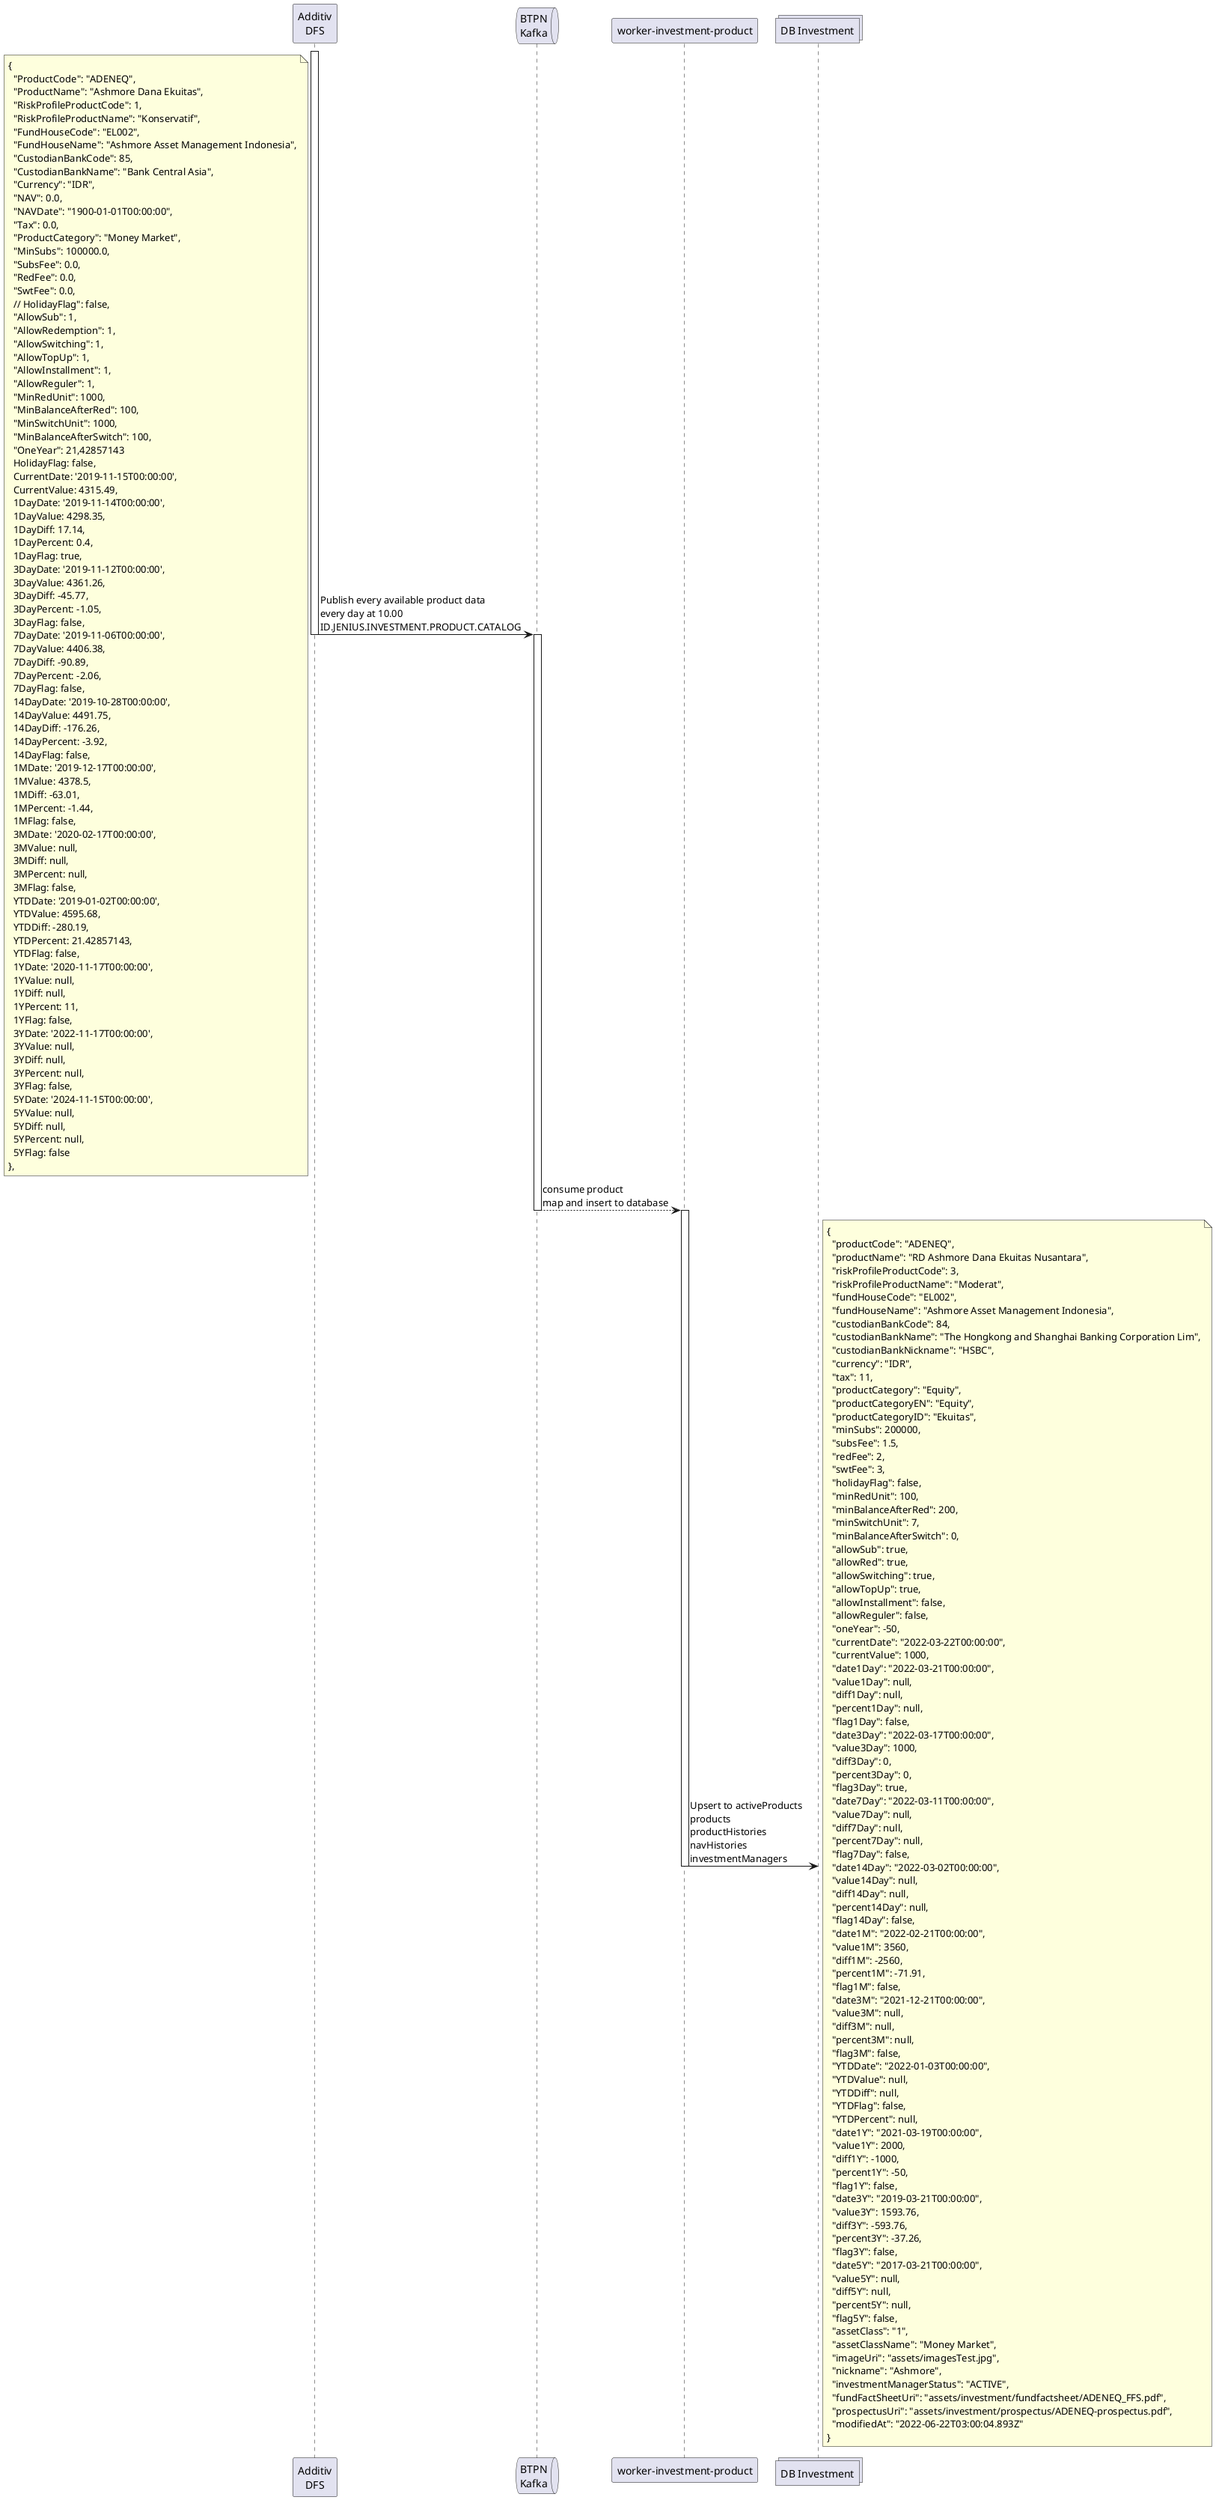@startuml products
participant "Additiv\nDFS" as dfs
queue "BTPN\nKafka" as kafka
participant "worker-investment-product" as ms
collections "DB Investment" as db

activate dfs
dfs -> kafka: Publish every available product data\nevery day at 10.00\nID.JENIUS.INVESTMENT.PRODUCT.CATALOG
note left
{
  "ProductCode": "ADENEQ",
  "ProductName": "Ashmore Dana Ekuitas",
  "RiskProfileProductCode": 1,
  "RiskProfileProductName": "Konservatif",
  "FundHouseCode": "EL002",
  "FundHouseName": "Ashmore Asset Management Indonesia",
  "CustodianBankCode": 85,
  "CustodianBankName": "Bank Central Asia",
  "Currency": "IDR",
  "NAV": 0.0,
  "NAVDate": "1900-01-01T00:00:00",
  "Tax": 0.0,
  "ProductCategory": "Money Market",
  "MinSubs": 100000.0,
  "SubsFee": 0.0,
  "RedFee": 0.0,
  "SwtFee": 0.0,
  // HolidayFlag": false,
  "AllowSub": 1,
  "AllowRedemption": 1,
  "AllowSwitching": 1,
  "AllowTopUp": 1,
  "AllowInstallment": 1,
  "AllowReguler": 1,
  "MinRedUnit": 1000,
  "MinBalanceAfterRed": 100,
  "MinSwitchUnit": 1000,
  "MinBalanceAfterSwitch": 100,
  "OneYear": 21,42857143
  HolidayFlag: false,
  CurrentDate: '2019-11-15T00:00:00',
  CurrentValue: 4315.49,
  1DayDate: '2019-11-14T00:00:00',
  1DayValue: 4298.35,
  1DayDiff: 17.14,
  1DayPercent: 0.4,
  1DayFlag: true,
  3DayDate: '2019-11-12T00:00:00',
  3DayValue: 4361.26,
  3DayDiff: -45.77,
  3DayPercent: -1.05,
  3DayFlag: false,
  7DayDate: '2019-11-06T00:00:00',
  7DayValue: 4406.38,
  7DayDiff: -90.89,
  7DayPercent: -2.06,
  7DayFlag: false,
  14DayDate: '2019-10-28T00:00:00',
  14DayValue: 4491.75,
  14DayDiff: -176.26,
  14DayPercent: -3.92,
  14DayFlag: false,
  1MDate: '2019-12-17T00:00:00',
  1MValue: 4378.5,
  1MDiff: -63.01,
  1MPercent: -1.44,
  1MFlag: false,
  3MDate: '2020-02-17T00:00:00',
  3MValue: null,
  3MDiff: null,
  3MPercent: null,
  3MFlag: false,
  YTDDate: '2019-01-02T00:00:00',
  YTDValue: 4595.68,
  YTDDiff: -280.19,
  YTDPercent: 21.42857143,
  YTDFlag: false,
  1YDate: '2020-11-17T00:00:00',
  1YValue: null,
  1YDiff: null,
  1YPercent: 11,
  1YFlag: false,
  3YDate: '2022-11-17T00:00:00',
  3YValue: null,
  3YDiff: null,
  3YPercent: null,
  3YFlag: false,
  5YDate: '2024-11-15T00:00:00',
  5YValue: null,
  5YDiff: null,
  5YPercent: null,
  5YFlag: false
},
end note
deactivate dfs
activate kafka
kafka --> ms: consume product\nmap and insert to database
deactivate kafka
activate ms
ms -> db: Upsert to activeProducts\nproducts\nproductHistories\nnavHistories\ninvestmentManagers
note right
{
  "productCode": "ADENEQ",
  "productName": "RD Ashmore Dana Ekuitas Nusantara",
  "riskProfileProductCode": 3,
  "riskProfileProductName": "Moderat",
  "fundHouseCode": "EL002",
  "fundHouseName": "Ashmore Asset Management Indonesia",
  "custodianBankCode": 84,
  "custodianBankName": "The Hongkong and Shanghai Banking Corporation Lim",
  "custodianBankNickname": "HSBC",
  "currency": "IDR",
  "tax": 11,
  "productCategory": "Equity",
  "productCategoryEN": "Equity",
  "productCategoryID": "Ekuitas",
  "minSubs": 200000,
  "subsFee": 1.5,
  "redFee": 2,
  "swtFee": 3,
  "holidayFlag": false,
  "minRedUnit": 100,
  "minBalanceAfterRed": 200,
  "minSwitchUnit": 7,
  "minBalanceAfterSwitch": 0,
  "allowSub": true,
  "allowRed": true,
  "allowSwitching": true,
  "allowTopUp": true,
  "allowInstallment": false,
  "allowReguler": false,
  "oneYear": -50,
  "currentDate": "2022-03-22T00:00:00",
  "currentValue": 1000,
  "date1Day": "2022-03-21T00:00:00",
  "value1Day": null,
  "diff1Day": null,
  "percent1Day": null,
  "flag1Day": false,
  "date3Day": "2022-03-17T00:00:00",
  "value3Day": 1000,
  "diff3Day": 0,
  "percent3Day": 0,
  "flag3Day": true,
  "date7Day": "2022-03-11T00:00:00",
  "value7Day": null,
  "diff7Day": null,
  "percent7Day": null,
  "flag7Day": false,
  "date14Day": "2022-03-02T00:00:00",
  "value14Day": null,
  "diff14Day": null,
  "percent14Day": null,
  "flag14Day": false,
  "date1M": "2022-02-21T00:00:00",
  "value1M": 3560,
  "diff1M": -2560,
  "percent1M": -71.91,
  "flag1M": false,
  "date3M": "2021-12-21T00:00:00",
  "value3M": null,
  "diff3M": null,
  "percent3M": null,
  "flag3M": false,
  "YTDDate": "2022-01-03T00:00:00",
  "YTDValue": null,
  "YTDDiff": null,
  "YTDFlag": false,
  "YTDPercent": null,
  "date1Y": "2021-03-19T00:00:00",
  "value1Y": 2000,
  "diff1Y": -1000,
  "percent1Y": -50,
  "flag1Y": false,
  "date3Y": "2019-03-21T00:00:00",
  "value3Y": 1593.76,
  "diff3Y": -593.76,
  "percent3Y": -37.26,
  "flag3Y": false,
  "date5Y": "2017-03-21T00:00:00",
  "value5Y": null,
  "diff5Y": null,
  "percent5Y": null,
  "flag5Y": false,
  "assetClass": "1",
  "assetClassName": "Money Market",
  "imageUri": "assets/imagesTest.jpg",
  "nickname": "Ashmore",
  "investmentManagerStatus": "ACTIVE",
  "fundFactSheetUri": "assets/investment/fundfactsheet/ADENEQ_FFS.pdf",
  "prospectusUri": "assets/investment/prospectus/ADENEQ-prospectus.pdf",
  "modifiedAt": "2022-06-22T03:00:04.893Z"
}
end note
deactivate ms

@enduml